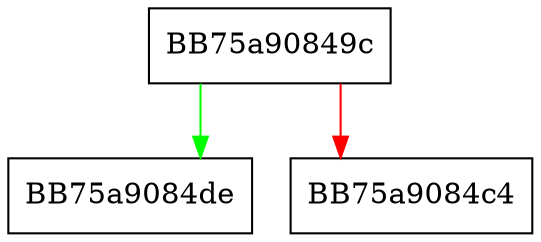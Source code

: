 digraph _Buy_raw {
  node [shape="box"];
  graph [splines=ortho];
  BB75a90849c -> BB75a9084de [color="green"];
  BB75a90849c -> BB75a9084c4 [color="red"];
}